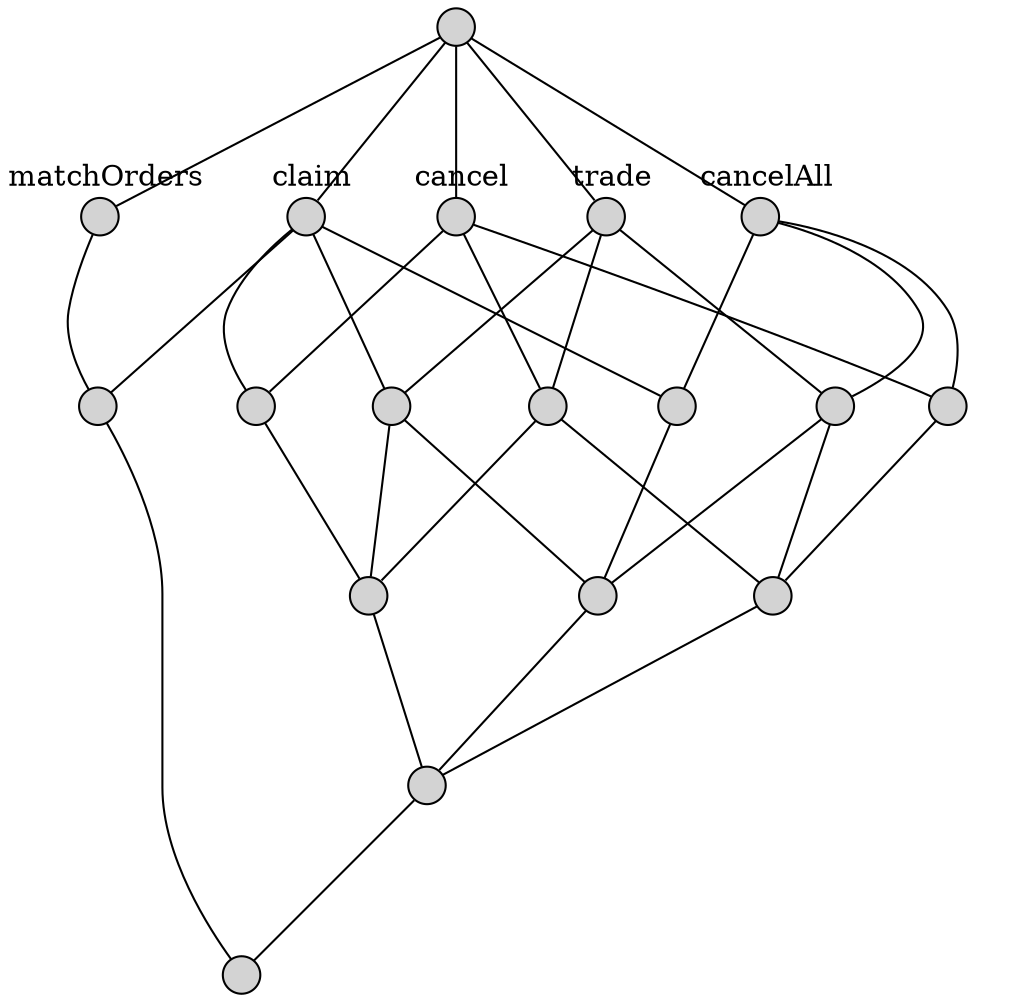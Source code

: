 // <Lattice object of 2 atoms 18 concepts 5 coatoms at 0x7f810de95e50>
digraph Lattice {
	node [label="" shape=circle style=filled width=.25]
	edge [dir=none labeldistance=1.5 minlen=2]
	c0
	c1
	c1 -> c1 [color=transparent headlabel="" labelangle=270]
	c1 -> c0
	c2
	c2 -> c2 [color=transparent headlabel="" labelangle=270]
	c2 -> c2 [color=transparent labelangle=90 taillabel=matchOrders]
	c2 -> c1
	c3
	c3 -> c3 [color=transparent headlabel="" labelangle=270]
	c3 -> c0
	c4
	c4 -> c4 [color=transparent headlabel="" labelangle=270]
	c4 -> c3
	c5
	c5 -> c5 [color=transparent headlabel="" labelangle=270]
	c5 -> c3
	c6
	c6 -> c6 [color=transparent headlabel="" labelangle=270]
	c6 -> c4
	c7
	c7 -> c7 [color=transparent headlabel="" labelangle=270]
	c7 -> c5
	c8
	c8 -> c8 [color=transparent headlabel="" labelangle=270]
	c8 -> c4
	c8 -> c5
	c9
	c9 -> c9 [color=transparent headlabel="" labelangle=270]
	c9 -> c9 [color=transparent labelangle=90 taillabel=cancelAll]
	c9 -> c6
	c9 -> c7
	c9 -> c8
	c10
	c10 -> c10 [color=transparent headlabel="" labelangle=270]
	c10 -> c3
	c11
	c11 -> c11 [color=transparent headlabel="" labelangle=270]
	c11 -> c10
	c12
	c12 -> c12 [color=transparent headlabel="" labelangle=270]
	c12 -> c4
	c12 -> c10
	c13
	c13 -> c13 [color=transparent headlabel="" labelangle=270]
	c13 -> c13 [color=transparent labelangle=90 taillabel=cancel]
	c13 -> c6
	c13 -> c11
	c13 -> c12
	c14
	c14 -> c14 [color=transparent headlabel="" labelangle=270]
	c14 -> c5
	c14 -> c10
	c15
	c15 -> c15 [color=transparent headlabel="" labelangle=270]
	c15 -> c15 [color=transparent labelangle=90 taillabel=claim]
	c15 -> c1
	c15 -> c7
	c15 -> c11
	c15 -> c14
	c16
	c16 -> c16 [color=transparent headlabel="" labelangle=270]
	c16 -> c16 [color=transparent labelangle=90 taillabel=trade]
	c16 -> c8
	c16 -> c12
	c16 -> c14
	c17
	c17 -> c2
	c17 -> c9
	c17 -> c13
	c17 -> c15
	c17 -> c16
}
